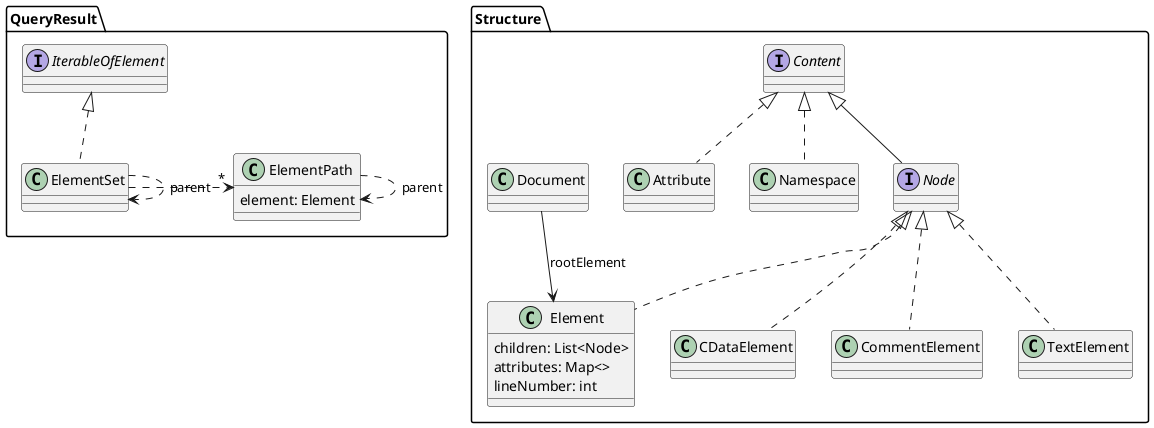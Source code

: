 @startuml

package QueryResult {
    class ElementSet implements IterableOfElement
    
    class ElementPath {
        element: Element
    }
    
    
    ElementSet .right.> "*" ElementPath
    ElementSet ..> ElementSet: parent
    
    ElementPath ..> ElementPath: parent
}

package Structure {
    interface Content
    
    class Attribute implements Content
    
    class Namespace implements Content
    
    interface Node extends Content
    
    class Element implements Node {
        children: List<Node>
        attributes: Map<>
        lineNumber: int
    }
    
    class CDataElement implements Node
    
    class CommentElement implements Node
    
    class TextElement implements Node
    
    
    class Document
    
    
    Document -down-> Element: rootElement
}

@enduml